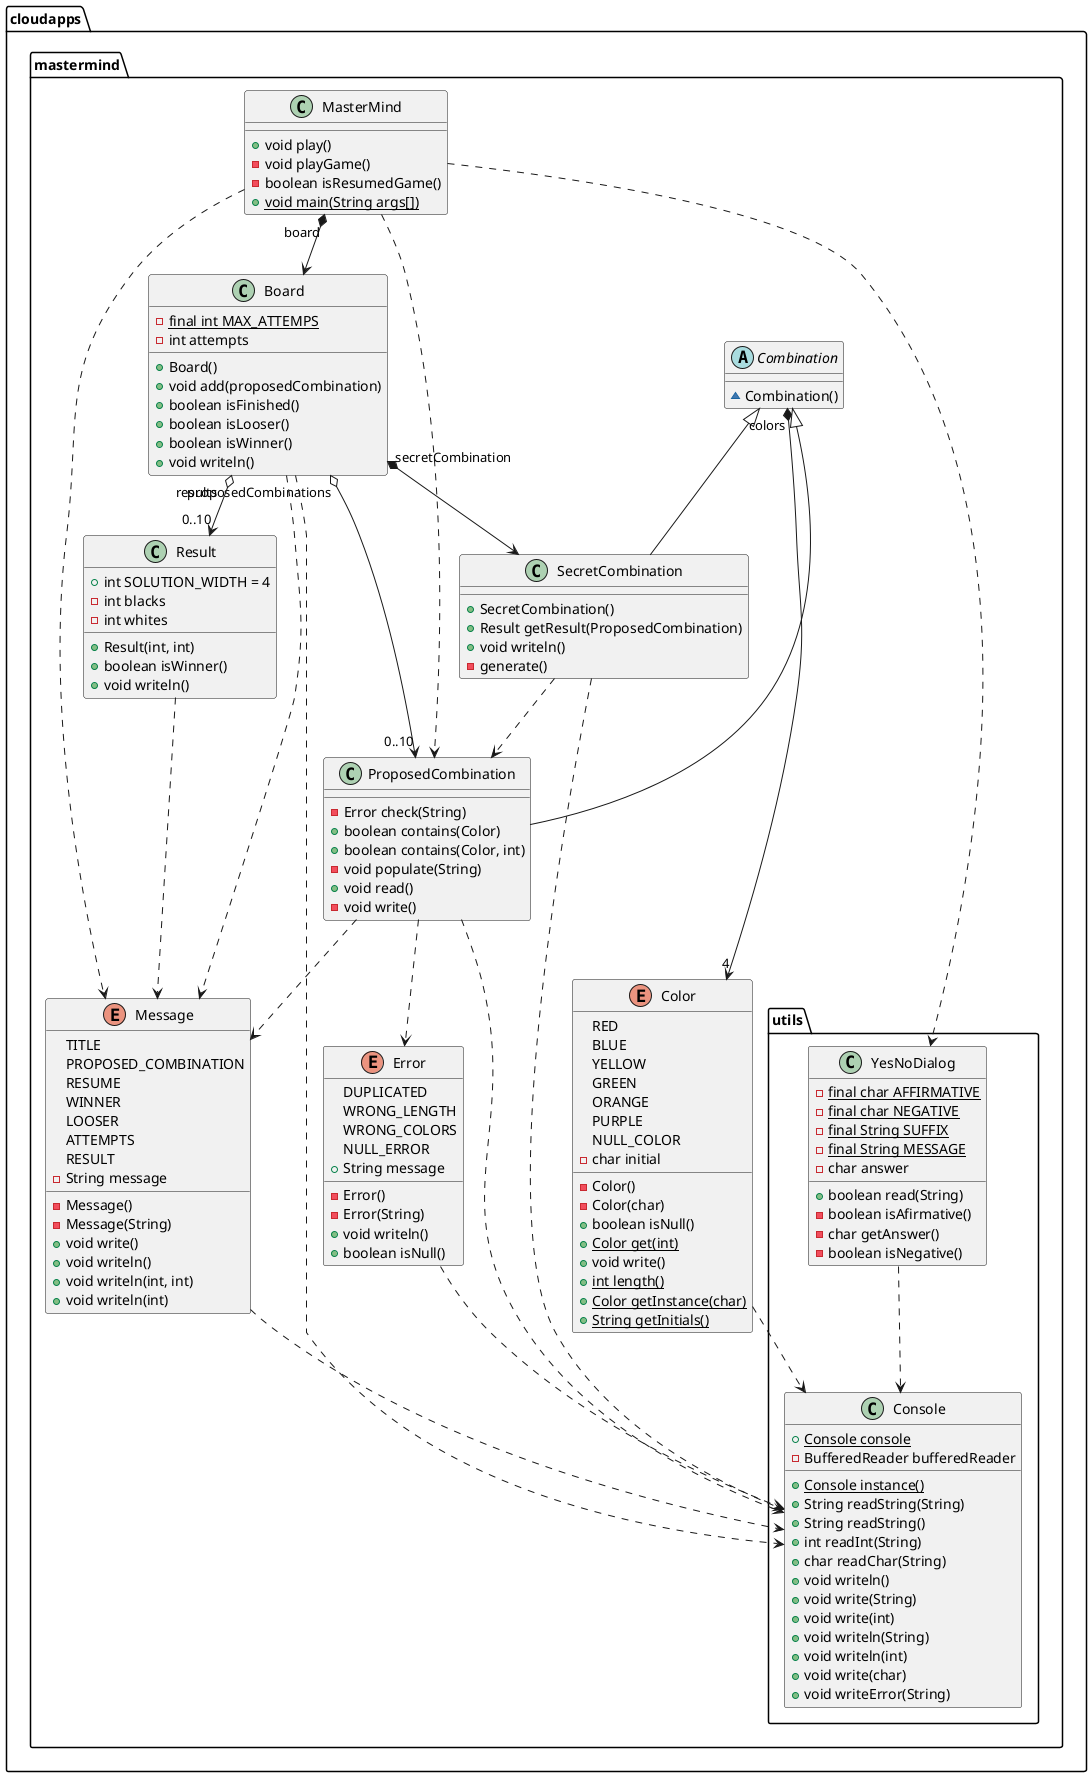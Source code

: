 @startuml MasterMind class diagram

package "cloudapps.mastermind" {
  
  class MasterMind {
    +void play()
    -void playGame()
    -boolean isResumedGame()
    +{static} void main(String args[])    
  }
  
  class Board {
    -{static} final int MAX_ATTEMPS
    -int attempts
    +Board()
    +void add(proposedCombination)
    +boolean isFinished()
    +boolean isLooser()
    +boolean isWinner()
    +void writeln()
  }
  
  abstract class Combination {
    ~Combination()
  }
  
  class SecretCombination {
    +SecretCombination()
    +Result getResult(ProposedCombination)
    +void writeln()
    -generate()
  }
  
  class ProposedCombination {
    -Error check(String)
    +boolean contains(Color)
    +boolean contains(Color, int)
    -void populate(String)
    +void read()
    -void write()  
  }
  
  class Result {
    +int SOLUTION_WIDTH = 4
    -int blacks
    -int whites
    +Result(int, int)
    +boolean isWinner()
    +void writeln()
  }
  
  enum Color {
    RED
    BLUE
    YELLOW
    GREEN
    ORANGE
    PURPLE
    NULL_COLOR
    -char initial
    -Color()
    -Color(char)
    +boolean isNull()
    +{static} Color get(int)
    +void write()
    +{static} int length()
    +{static} Color getInstance(char)
    +{static} String getInitials()
  }
  
  enum Error {
    DUPLICATED
    WRONG_LENGTH
    WRONG_COLORS
    NULL_ERROR
    +String message
    -Error()
    -Error(String)
    +void writeln()
    +boolean isNull()
  }
  
  enum Message {
    TITLE
    PROPOSED_COMBINATION
    RESUME
    WINNER
    LOOSER
    ATTEMPTS
    RESULT
    -String message
    -Message()
    -Message(String)
    +void write()
    +void writeln()
    +void writeln(int, int)
    +void writeln(int)    
  }
  
  MasterMind "board" *--> Board  
  MasterMind ..> cloudapps.mastermind.utils.YesNoDialog
  MasterMind ..> Message
  MasterMind ..> ProposedCombination
  
  Combination "colors" *--> "4" Color
  Combination <|-- SecretCombination
  Combination <|-- ProposedCombination
  SecretCombination ..> ProposedCombination  
  SecretCombination ..> cloudapps.mastermind.utils.Console
  ProposedCombination ..> Error
  ProposedCombination ..> Message
  ProposedCombination ..> cloudapps.mastermind.utils.Console
    
  Board "proposedCombinations" o--> "0..10" ProposedCombination
  Board "results" o--> "0..10" Result
  Board "secretCombination" *--> SecretCombination
  Board ..> Message
  Board ..> cloudapps.mastermind.utils.Console
  
  Result ..> Message
  Message ..> cloudapps.mastermind.utils.Console
  Error ..> cloudapps.mastermind.utils.Console
  Color ..> cloudapps.mastermind.utils.Console  
}

package "cloudapps.mastermind.utils" {
  
  class YesNoDialog {
    {static} -final char AFFIRMATIVE
    {static} -final char NEGATIVE
    {static} -final String SUFFIX
    {static} -final String MESSAGE
    -char answer
    +boolean read(String)
    -boolean isAfirmative()
    -char getAnswer()
    -boolean isNegative()
  }
  
  class Console {
    {static} +Console console
    -BufferedReader bufferedReader
    {static} +Console instance()
    +String readString(String)
    +String readString()
    +int readInt(String)
    +char readChar(String)
    +void writeln()
    +void write(String)
    +void write(int)
    +void writeln(String)
    +void writeln(int)
    +void write(char)
    +void writeError(String) 
  }
  
  YesNoDialog ..> Console
}
@enduml
